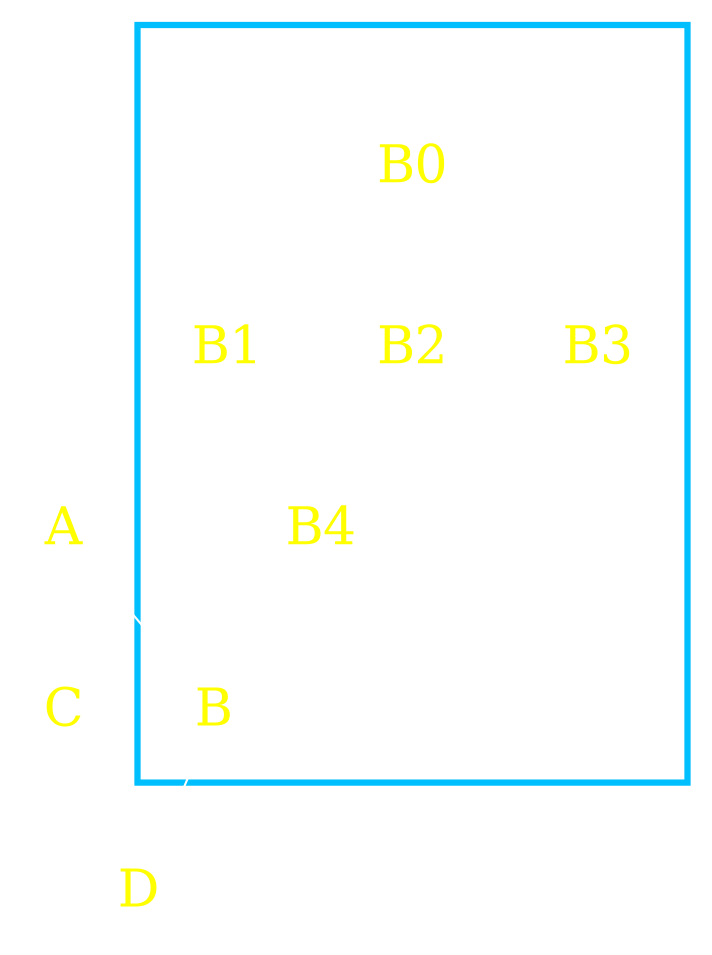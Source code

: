 digraph Topology {

bgcolor="transparent";
node [fontcolor=yellow fontsize=25 color=white penwidth=3];
edge [color=white];
fontcolor=white;
fontsize=25;


  p0x7f2b06ad2020[label="D"];
  p0x7f2b06ad2138[label="C"];
  p0x7f2b06ad2138 -> p0x7f2b06ad2020;
  p0x7f2b06ad2250[label="B"];
  p0x7f2b06ad2250 -> p0x7f2b06ad2020;
  subgraph cluster_B {
    label="Subflow_B";
label="Subflow_B";
color=deepskyblue;
penwidth=3;

    p0x7f2b06a52020[label="B0"];
    p0x7f2b06a52020 -> p0x7f2b06a52138;
    p0x7f2b06a52020 -> p0x7f2b06a52250;
    p0x7f2b06a52020 -> p0x7f2b06a52368;
    p0x7f2b06a52138[label="B1"];
    p0x7f2b06a52138 -> p0x7f2b06a52480;
    p0x7f2b06a52250[label="B2"];
    p0x7f2b06a52250 -> p0x7f2b06a52480;
    p0x7f2b06a52368[label="B3"];
    p0x7f2b06a52368 -> p0x7f2b06a52480;
    p0x7f2b06a52480[label="B4"];
    p0x7f2b06a52480 -> p0x7f2b06ad2250;
  }
  p0x7f2b06ad2368[label="A"];
  p0x7f2b06ad2368 -> p0x7f2b06ad2250;
  p0x7f2b06ad2368 -> p0x7f2b06ad2138;
}


